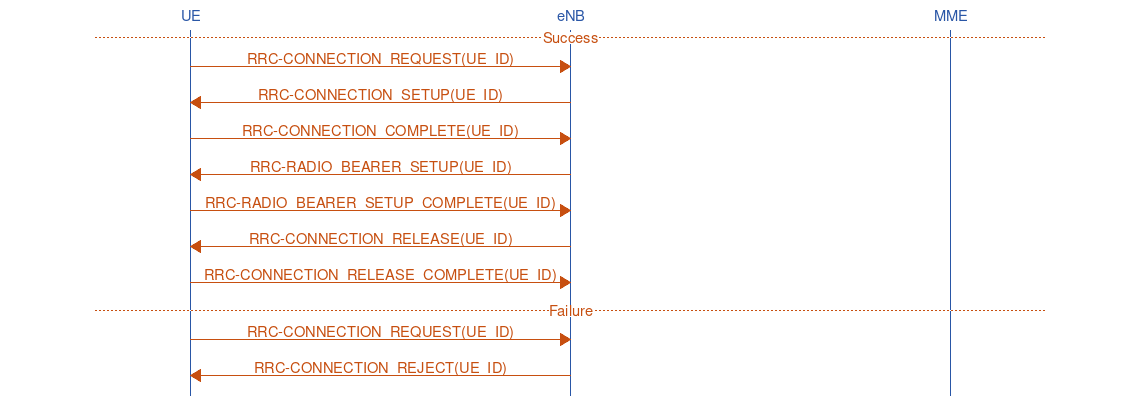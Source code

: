 # http://www.mcternan.me.uk/mscgen/
# mscgen -T eps -i openmsc.msc -o openmsc.eps
# All times given in milli seconds [ms]

msc {
	hscale = "1.9";

	# Network Elements
	UE [ textcolor="#2956A6", linecolour="#2956A6" ],	
	BS [ label = "eNB", textcolor="#2956A6", linecolour="#2956A6" ], 
	MME [ textcolor="#2956A6", linecolour="#2956A6" ];

	# Use-Cases
	--- [ label = "Success", textcolor="#c74f10", linecolour="#c74f10" ]; # P = {0.8} 

	UE => BS [ label = "RRC-CONNECTION_REQUEST(UE_ID)", textcolor="#c74f10", linecolour="#c74f10" ]; # latencyDist = {exponential} latencyLambda = {4} latencyMin = {5} latencyMax = {100}
	
	BS => UE [ label = "RRC-CONNECTION_SETUP(UE_ID)", textcolor="#c74f10", linecolour="#c74f10" ]; # latencyDist = {linear} latency = {1}
	UE => BS [ label = "RRC-CONNECTION_COMPLETE(UE_ID)",textcolor="#c74f10", linecolour="#c74f10" ]; # latencyDist = {linear} latency = {1}

	BS => UE [ label = "RRC-RADIO_BEARER_SETUP(UE_ID)",textcolor="#c74f10", linecolour="#c74f10" ]; # latencyDist = {exponential} latencyLambda = {4} latencyMin = {5} latencyMax = {100}
	UE => BS [ label = "RRC-RADIO_BEARER_SETUP_COMPLETE(UE_ID)", textcolor="#c74f10", linecolour="#c74f10" ]; # latencyDist = {exponential} latencyLambda = {4} latencyMin = {5} latencyMax = {100}

	BS => UE [ label = "RRC-CONNECTION_RELEASE(UE_ID)", textcolor="#c74f10", linecolour="#c74f10" ]; 	
	UE => BS [ label = "RRC-CONNECTION_RELEASE_COMPLETE(UE_ID)", textcolor="#c74f10", linecolour="#c74f10" ]; 	

	--- [ label = "Failure", textcolor="#c74f10", linecolour="#c74f10" ]; # P = {0.15}
	UE => BS [ label = "RRC-CONNECTION_REQUEST(UE_ID)", textcolor="#c74f10", linecolour="#c74f10" ]; # latencyDist = {exponential} latencyLambda = {4} latencyMin = {5} latencyMax = {100}
	BS => UE [ label = "RRC-CONNECTION_REJECT(UE_ID)", textcolor="#c74f10", linecolour="#c74f10" ];
}
